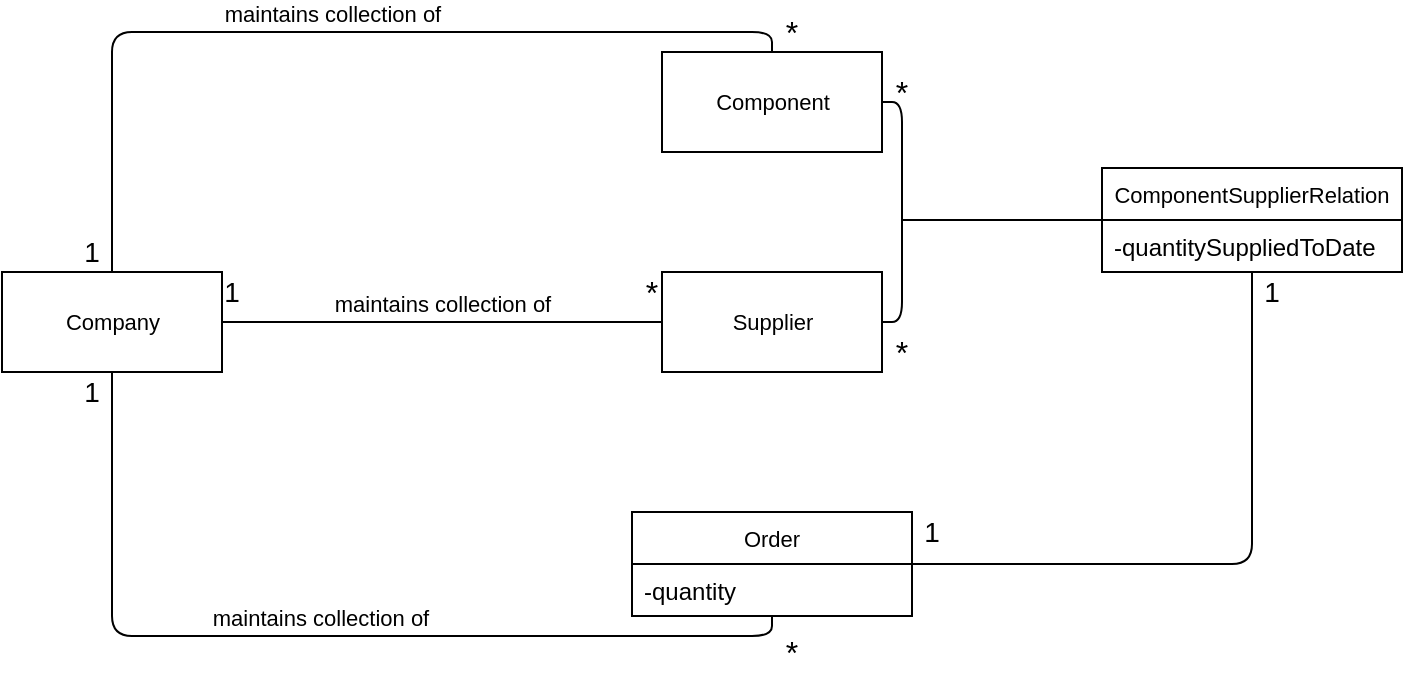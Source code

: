 <mxfile version="13.8.8" type="device"><diagram id="jDD-AISrnG9U1vrAfE8C" name="Page-1"><mxGraphModel dx="1422" dy="813" grid="1" gridSize="10" guides="1" tooltips="1" connect="1" arrows="1" fold="1" page="1" pageScale="1" pageWidth="850" pageHeight="1100" math="0" shadow="0"><root><mxCell id="0"/><mxCell id="1" parent="0"/><mxCell id="3R72qEYzUK9AKKmB69Cd-22" value="Company" style="html=1;fontSize=11;" vertex="1" parent="1"><mxGeometry x="60" y="340" width="110" height="50" as="geometry"/></mxCell><mxCell id="3R72qEYzUK9AKKmB69Cd-23" value="Supplier" style="html=1;fontSize=11;" vertex="1" parent="1"><mxGeometry x="390" y="340" width="110" height="50" as="geometry"/></mxCell><mxCell id="3R72qEYzUK9AKKmB69Cd-24" value="Component" style="html=1;fontSize=11;" vertex="1" parent="1"><mxGeometry x="390" y="230" width="110" height="50" as="geometry"/></mxCell><mxCell id="3R72qEYzUK9AKKmB69Cd-25" value="Order" style="swimlane;fontStyle=0;childLayout=stackLayout;horizontal=1;startSize=26;fillColor=none;horizontalStack=0;resizeParent=1;resizeParentMax=0;resizeLast=0;collapsible=1;marginBottom=0;fontSize=11;" vertex="1" parent="1"><mxGeometry x="375" y="460" width="140" height="52" as="geometry"/></mxCell><mxCell id="3R72qEYzUK9AKKmB69Cd-26" value="-quantity" style="text;strokeColor=none;fillColor=none;align=left;verticalAlign=top;spacingLeft=4;spacingRight=4;overflow=hidden;rotatable=0;points=[[0,0.5],[1,0.5]];portConstraint=eastwest;" vertex="1" parent="3R72qEYzUK9AKKmB69Cd-25"><mxGeometry y="26" width="140" height="26" as="geometry"/></mxCell><mxCell id="3R72qEYzUK9AKKmB69Cd-33" value="ComponentSupplierRelation" style="swimlane;fontStyle=0;childLayout=stackLayout;horizontal=1;startSize=26;fillColor=none;horizontalStack=0;resizeParent=1;resizeParentMax=0;resizeLast=0;collapsible=1;marginBottom=0;fontSize=11;align=center;" vertex="1" parent="1"><mxGeometry x="610" y="288" width="150" height="52" as="geometry"><mxRectangle x="610" y="288" width="160" height="26" as="alternateBounds"/></mxGeometry></mxCell><mxCell id="3R72qEYzUK9AKKmB69Cd-34" value="-quantitySuppliedToDate" style="text;strokeColor=none;fillColor=none;align=left;verticalAlign=top;spacingLeft=4;spacingRight=4;overflow=hidden;rotatable=0;points=[[0,0.5],[1,0.5]];portConstraint=eastwest;" vertex="1" parent="3R72qEYzUK9AKKmB69Cd-33"><mxGeometry y="26" width="150" height="26" as="geometry"/></mxCell><mxCell id="3R72qEYzUK9AKKmB69Cd-37" value="maintains collection of" style="html=1;verticalAlign=bottom;endArrow=none;fontSize=11;exitX=1;exitY=0.5;exitDx=0;exitDy=0;entryX=0;entryY=0.5;entryDx=0;entryDy=0;endFill=0;" edge="1" parent="1" source="3R72qEYzUK9AKKmB69Cd-22" target="3R72qEYzUK9AKKmB69Cd-23"><mxGeometry width="80" relative="1" as="geometry"><mxPoint x="350" y="390" as="sourcePoint"/><mxPoint x="430" y="390" as="targetPoint"/></mxGeometry></mxCell><mxCell id="3R72qEYzUK9AKKmB69Cd-38" value="1" style="text;html=1;strokeColor=none;fillColor=none;align=center;verticalAlign=middle;whiteSpace=wrap;rounded=0;fontSize=14;" vertex="1" parent="1"><mxGeometry x="170" y="340" width="10" height="20" as="geometry"/></mxCell><mxCell id="3R72qEYzUK9AKKmB69Cd-40" value="*" style="text;html=1;strokeColor=none;fillColor=none;align=center;verticalAlign=middle;whiteSpace=wrap;rounded=0;fontSize=16;" vertex="1" parent="1"><mxGeometry x="380" y="340" width="10" height="20" as="geometry"/></mxCell><mxCell id="3R72qEYzUK9AKKmB69Cd-42" value="maintains collection of" style="html=1;verticalAlign=bottom;endArrow=none;fontSize=11;edgeStyle=orthogonalEdgeStyle;exitX=0.5;exitY=0;exitDx=0;exitDy=0;entryX=0.5;entryY=0;entryDx=0;entryDy=0;endFill=0;elbow=vertical;" edge="1" parent="1" source="3R72qEYzUK9AKKmB69Cd-22" target="3R72qEYzUK9AKKmB69Cd-24"><mxGeometry width="80" relative="1" as="geometry"><mxPoint x="190" y="440" as="sourcePoint"/><mxPoint x="270" y="440" as="targetPoint"/></mxGeometry></mxCell><mxCell id="3R72qEYzUK9AKKmB69Cd-44" value="1" style="text;html=1;strokeColor=none;fillColor=none;align=center;verticalAlign=middle;whiteSpace=wrap;rounded=0;fontSize=14;" vertex="1" parent="1"><mxGeometry x="100" y="320" width="10" height="20" as="geometry"/></mxCell><mxCell id="3R72qEYzUK9AKKmB69Cd-45" value="*" style="text;html=1;strokeColor=none;fillColor=none;align=center;verticalAlign=middle;whiteSpace=wrap;rounded=0;fontSize=16;" vertex="1" parent="1"><mxGeometry x="450" y="210" width="10" height="20" as="geometry"/></mxCell><mxCell id="3R72qEYzUK9AKKmB69Cd-46" value="maintains collection of" style="html=1;verticalAlign=bottom;endArrow=none;fontSize=11;edgeStyle=orthogonalEdgeStyle;exitX=0.5;exitY=1;exitDx=0;exitDy=0;entryX=0.5;entryY=1;entryDx=0;entryDy=0;endFill=0;elbow=vertical;" edge="1" parent="1" source="3R72qEYzUK9AKKmB69Cd-22" target="3R72qEYzUK9AKKmB69Cd-25"><mxGeometry width="80" relative="1" as="geometry"><mxPoint x="90" y="640" as="sourcePoint"/><mxPoint x="420" y="530" as="targetPoint"/></mxGeometry></mxCell><mxCell id="3R72qEYzUK9AKKmB69Cd-47" value="1" style="text;html=1;strokeColor=none;fillColor=none;align=center;verticalAlign=middle;whiteSpace=wrap;rounded=0;fontSize=14;" vertex="1" parent="1"><mxGeometry x="100" y="390" width="10" height="20" as="geometry"/></mxCell><mxCell id="3R72qEYzUK9AKKmB69Cd-48" value="*" style="text;html=1;strokeColor=none;fillColor=none;align=center;verticalAlign=middle;whiteSpace=wrap;rounded=0;fontSize=16;" vertex="1" parent="1"><mxGeometry x="450" y="520" width="10" height="20" as="geometry"/></mxCell><mxCell id="3R72qEYzUK9AKKmB69Cd-49" value="" style="endArrow=none;html=1;fontSize=11;edgeStyle=orthogonalEdgeStyle;exitX=1;exitY=0.5;exitDx=0;exitDy=0;entryX=1;entryY=0.5;entryDx=0;entryDy=0;" edge="1" parent="1" source="3R72qEYzUK9AKKmB69Cd-24" target="3R72qEYzUK9AKKmB69Cd-23"><mxGeometry width="50" height="50" relative="1" as="geometry"><mxPoint x="360" y="420" as="sourcePoint"/><mxPoint x="410" y="370" as="targetPoint"/></mxGeometry></mxCell><mxCell id="3R72qEYzUK9AKKmB69Cd-50" value="" style="endArrow=none;html=1;fontSize=11;exitX=0;exitY=0.5;exitDx=0;exitDy=0;" edge="1" parent="1" source="3R72qEYzUK9AKKmB69Cd-33"><mxGeometry width="50" height="50" relative="1" as="geometry"><mxPoint x="360" y="420" as="sourcePoint"/><mxPoint x="510" y="314" as="targetPoint"/></mxGeometry></mxCell><mxCell id="3R72qEYzUK9AKKmB69Cd-51" value="*" style="text;html=1;strokeColor=none;fillColor=none;align=center;verticalAlign=middle;whiteSpace=wrap;rounded=0;fontSize=16;" vertex="1" parent="1"><mxGeometry x="505" y="240" width="10" height="20" as="geometry"/></mxCell><mxCell id="3R72qEYzUK9AKKmB69Cd-52" value="*" style="text;html=1;strokeColor=none;fillColor=none;align=center;verticalAlign=middle;whiteSpace=wrap;rounded=0;fontSize=16;" vertex="1" parent="1"><mxGeometry x="505" y="370" width="10" height="20" as="geometry"/></mxCell><mxCell id="3R72qEYzUK9AKKmB69Cd-53" value="" style="endArrow=none;html=1;fontSize=11;exitX=1;exitY=0.5;exitDx=0;exitDy=0;entryX=0.5;entryY=1;entryDx=0;entryDy=0;edgeStyle=orthogonalEdgeStyle;" edge="1" parent="1" source="3R72qEYzUK9AKKmB69Cd-25" target="3R72qEYzUK9AKKmB69Cd-33"><mxGeometry width="50" height="50" relative="1" as="geometry"><mxPoint x="360" y="420" as="sourcePoint"/><mxPoint x="410" y="370" as="targetPoint"/></mxGeometry></mxCell><mxCell id="3R72qEYzUK9AKKmB69Cd-54" value="1" style="text;html=1;strokeColor=none;fillColor=none;align=center;verticalAlign=middle;whiteSpace=wrap;rounded=0;fontSize=14;" vertex="1" parent="1"><mxGeometry x="520" y="460" width="10" height="20" as="geometry"/></mxCell><mxCell id="3R72qEYzUK9AKKmB69Cd-55" value="1" style="text;html=1;strokeColor=none;fillColor=none;align=center;verticalAlign=middle;whiteSpace=wrap;rounded=0;fontSize=14;" vertex="1" parent="1"><mxGeometry x="690" y="340" width="10" height="20" as="geometry"/></mxCell></root></mxGraphModel></diagram></mxfile>
